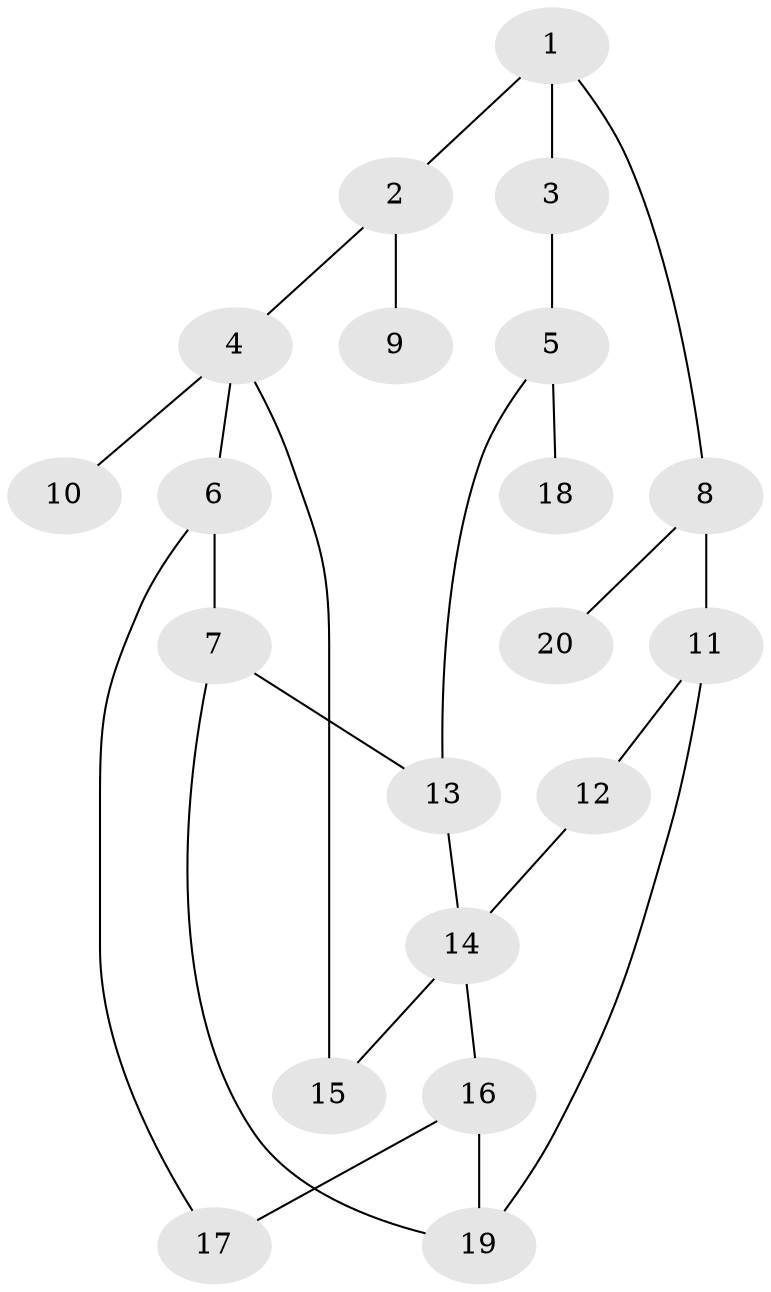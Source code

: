 // Generated by graph-tools (version 1.1) at 2025/46/02/15/25 05:46:28]
// undirected, 20 vertices, 25 edges
graph export_dot {
graph [start="1"]
  node [color=gray90,style=filled];
  1;
  2;
  3;
  4;
  5;
  6;
  7;
  8;
  9;
  10;
  11;
  12;
  13;
  14;
  15;
  16;
  17;
  18;
  19;
  20;
  1 -- 2;
  1 -- 3;
  1 -- 8;
  2 -- 4;
  2 -- 9;
  3 -- 5;
  4 -- 6;
  4 -- 10;
  4 -- 15;
  5 -- 13;
  5 -- 18;
  6 -- 7;
  6 -- 17;
  7 -- 19;
  7 -- 13;
  8 -- 11;
  8 -- 20;
  11 -- 12;
  11 -- 19;
  12 -- 14;
  13 -- 14;
  14 -- 16;
  14 -- 15;
  16 -- 17;
  16 -- 19;
}
